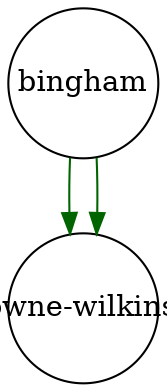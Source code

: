 digraph fullagr_bingham_brownewilkinson { 
 K=0.6 
 "bingham" -> { "browne-wilkinson" } [color="darkgreen", arrowhead="normal", penwidth=1, href="#5"]; 
 "bingham" -> { "browne-wilkinson" } [color="darkgreen", arrowhead="normal", penwidth=1, href="#18"]; 
 "bingham" [shape="circle", fixedsize="true", height=1, width=1, style="filled", fillcolor="white", href="#bingham"]; 
 "browne-wilkinson" [shape="circle", fixedsize="true", height=1, width=1, style="filled", fillcolor="white", href="#browne-wilkinson"]; 

}